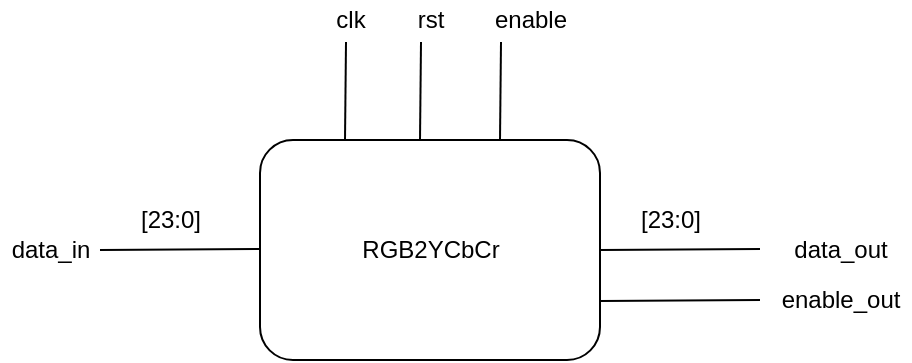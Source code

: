 <mxfile version="13.0.9" type="device"><diagram id="RMCJveviAv02oLZPw0Wb" name="Page-1"><mxGraphModel dx="1220" dy="513" grid="1" gridSize="10" guides="1" tooltips="1" connect="1" arrows="1" fold="1" page="1" pageScale="1" pageWidth="850" pageHeight="1100" math="0" shadow="0"><root><mxCell id="0"/><mxCell id="1" parent="0"/><mxCell id="P0WN0odHm1lyrhf1-Go2-1" value="" style="rounded=1;whiteSpace=wrap;html=1;" parent="1" vertex="1"><mxGeometry x="360" y="190" width="170" height="110" as="geometry"/></mxCell><mxCell id="P0WN0odHm1lyrhf1-Go2-3" value="RGB2YCbCr" style="text;html=1;align=center;verticalAlign=middle;resizable=0;points=[];autosize=1;" parent="1" vertex="1"><mxGeometry x="405" y="235" width="80" height="20" as="geometry"/></mxCell><mxCell id="P0WN0odHm1lyrhf1-Go2-4" value="" style="endArrow=none;html=1;" parent="1" edge="1"><mxGeometry width="50" height="50" relative="1" as="geometry"><mxPoint x="280" y="245" as="sourcePoint"/><mxPoint x="360" y="244.5" as="targetPoint"/></mxGeometry></mxCell><mxCell id="P0WN0odHm1lyrhf1-Go2-5" value="" style="endArrow=none;html=1;" parent="1" edge="1"><mxGeometry width="50" height="50" relative="1" as="geometry"><mxPoint x="530" y="245" as="sourcePoint"/><mxPoint x="610" y="244.5" as="targetPoint"/></mxGeometry></mxCell><mxCell id="P0WN0odHm1lyrhf1-Go2-7" value="" style="endArrow=none;html=1;entryX=0.25;entryY=0;entryDx=0;entryDy=0;" parent="1" target="P0WN0odHm1lyrhf1-Go2-1" edge="1"><mxGeometry width="50" height="50" relative="1" as="geometry"><mxPoint x="403" y="141" as="sourcePoint"/><mxPoint x="480" y="140" as="targetPoint"/></mxGeometry></mxCell><mxCell id="P0WN0odHm1lyrhf1-Go2-8" value="" style="endArrow=none;html=1;entryX=0.25;entryY=0;entryDx=0;entryDy=0;" parent="1" edge="1"><mxGeometry width="50" height="50" relative="1" as="geometry"><mxPoint x="440.5" y="141" as="sourcePoint"/><mxPoint x="440" y="190" as="targetPoint"/></mxGeometry></mxCell><mxCell id="P0WN0odHm1lyrhf1-Go2-9" value="" style="endArrow=none;html=1;entryX=0.25;entryY=0;entryDx=0;entryDy=0;" parent="1" edge="1"><mxGeometry width="50" height="50" relative="1" as="geometry"><mxPoint x="480.5" y="141" as="sourcePoint"/><mxPoint x="480" y="190" as="targetPoint"/></mxGeometry></mxCell><mxCell id="P0WN0odHm1lyrhf1-Go2-10" value="clk" style="text;html=1;align=center;verticalAlign=middle;resizable=0;points=[];autosize=1;" parent="1" vertex="1"><mxGeometry x="390" y="120" width="30" height="20" as="geometry"/></mxCell><mxCell id="P0WN0odHm1lyrhf1-Go2-13" value="rst" style="text;html=1;align=center;verticalAlign=middle;resizable=0;points=[];autosize=1;" parent="1" vertex="1"><mxGeometry x="430" y="120" width="30" height="20" as="geometry"/></mxCell><mxCell id="P0WN0odHm1lyrhf1-Go2-14" value="enable" style="text;html=1;align=center;verticalAlign=middle;resizable=0;points=[];autosize=1;" parent="1" vertex="1"><mxGeometry x="470" y="120" width="50" height="20" as="geometry"/></mxCell><mxCell id="P0WN0odHm1lyrhf1-Go2-15" value="data_in" style="text;html=1;align=center;verticalAlign=middle;resizable=0;points=[];autosize=1;" parent="1" vertex="1"><mxGeometry x="230" y="235" width="50" height="20" as="geometry"/></mxCell><mxCell id="P0WN0odHm1lyrhf1-Go2-16" value="data_out" style="text;html=1;align=center;verticalAlign=middle;resizable=0;points=[];autosize=1;" parent="1" vertex="1"><mxGeometry x="620" y="235" width="60" height="20" as="geometry"/></mxCell><mxCell id="P0WN0odHm1lyrhf1-Go2-17" value="[23:0]" style="text;html=1;align=center;verticalAlign=middle;resizable=0;points=[];autosize=1;" parent="1" vertex="1"><mxGeometry x="290" y="220" width="50" height="20" as="geometry"/></mxCell><mxCell id="P0WN0odHm1lyrhf1-Go2-18" value="[23:0]" style="text;html=1;align=center;verticalAlign=middle;resizable=0;points=[];autosize=1;" parent="1" vertex="1"><mxGeometry x="540" y="220" width="50" height="20" as="geometry"/></mxCell><mxCell id="zVrIpUv0C06j6I3hZCu7-1" value="" style="endArrow=none;html=1;" edge="1" parent="1"><mxGeometry width="50" height="50" relative="1" as="geometry"><mxPoint x="530" y="270.5" as="sourcePoint"/><mxPoint x="610" y="270" as="targetPoint"/></mxGeometry></mxCell><mxCell id="zVrIpUv0C06j6I3hZCu7-2" value="enable_out" style="text;html=1;align=center;verticalAlign=middle;resizable=0;points=[];autosize=1;" vertex="1" parent="1"><mxGeometry x="615" y="260" width="70" height="20" as="geometry"/></mxCell></root></mxGraphModel></diagram></mxfile>